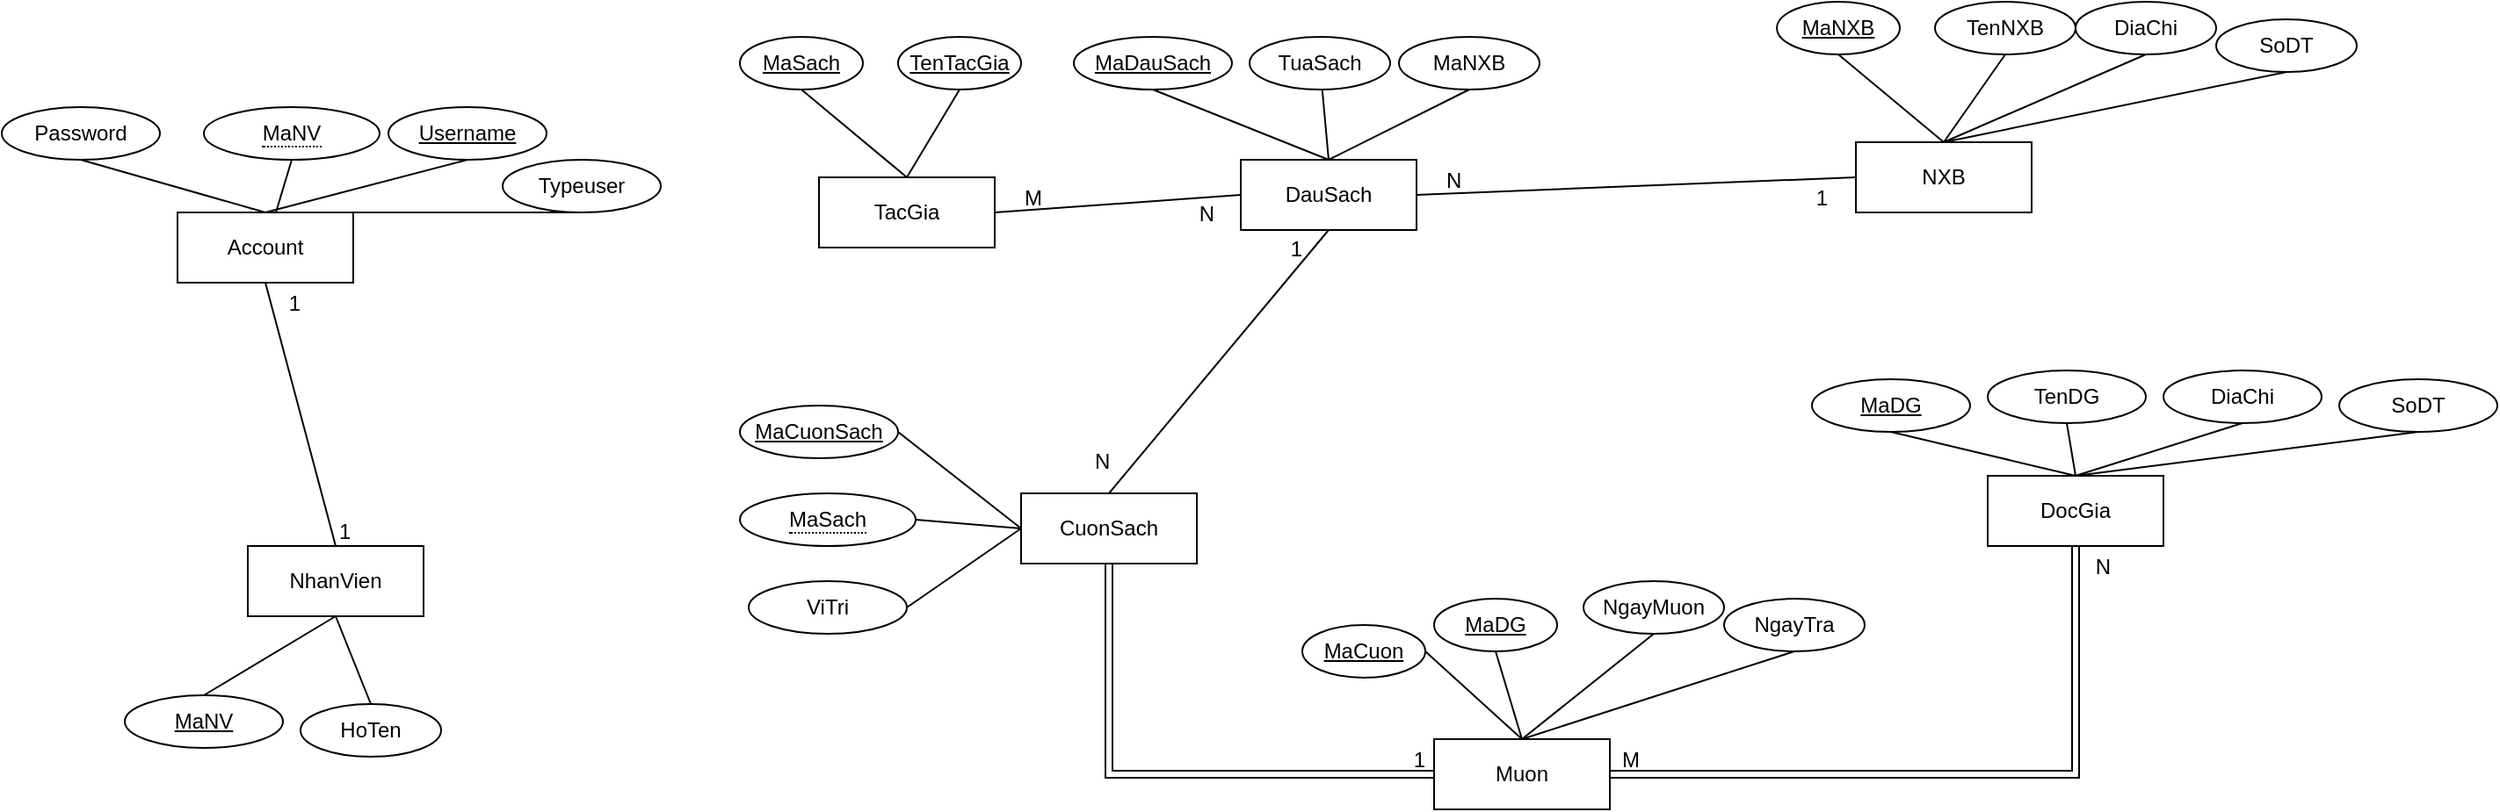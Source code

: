<mxfile version="15.8.4" type="device"><diagram id="R2lEEEUBdFMjLlhIrx00" name="Page-1"><mxGraphModel dx="1736" dy="1090" grid="1" gridSize="10" guides="1" tooltips="1" connect="1" arrows="1" fold="1" page="1" pageScale="1" pageWidth="2000" pageHeight="1100" math="0" shadow="0" extFonts="Permanent Marker^https://fonts.googleapis.com/css?family=Permanent+Marker"><root><mxCell id="0"/><mxCell id="1" parent="0"/><mxCell id="1JkOjw4hmD1JOXd4bB0--2" value="DauSach" style="whiteSpace=wrap;html=1;align=center;" vertex="1" parent="1"><mxGeometry x="865" y="150" width="100" height="40" as="geometry"/></mxCell><mxCell id="1JkOjw4hmD1JOXd4bB0--3" value="MaDauSach" style="ellipse;whiteSpace=wrap;html=1;align=center;fontStyle=4;" vertex="1" parent="1"><mxGeometry x="770" y="80" width="90" height="30" as="geometry"/></mxCell><mxCell id="1JkOjw4hmD1JOXd4bB0--4" value="" style="endArrow=none;html=1;rounded=0;entryX=0.5;entryY=1;entryDx=0;entryDy=0;exitX=0.5;exitY=0;exitDx=0;exitDy=0;" edge="1" parent="1" source="1JkOjw4hmD1JOXd4bB0--2" target="1JkOjw4hmD1JOXd4bB0--3"><mxGeometry relative="1" as="geometry"><mxPoint x="870" y="170" as="sourcePoint"/><mxPoint x="1030" y="170" as="targetPoint"/></mxGeometry></mxCell><mxCell id="1JkOjw4hmD1JOXd4bB0--5" value="TuaSach" style="ellipse;whiteSpace=wrap;html=1;align=center;" vertex="1" parent="1"><mxGeometry x="870" y="80" width="80" height="30" as="geometry"/></mxCell><mxCell id="1JkOjw4hmD1JOXd4bB0--8" value="" style="endArrow=none;html=1;rounded=0;exitX=0.5;exitY=0;exitDx=0;exitDy=0;" edge="1" parent="1" source="1JkOjw4hmD1JOXd4bB0--2" target="1JkOjw4hmD1JOXd4bB0--5"><mxGeometry relative="1" as="geometry"><mxPoint x="920" y="160" as="sourcePoint"/><mxPoint x="1030" y="170" as="targetPoint"/></mxGeometry></mxCell><mxCell id="1JkOjw4hmD1JOXd4bB0--9" value="MaNXB" style="ellipse;whiteSpace=wrap;html=1;align=center;" vertex="1" parent="1"><mxGeometry x="955" y="80" width="80" height="30" as="geometry"/></mxCell><mxCell id="1JkOjw4hmD1JOXd4bB0--12" value="" style="endArrow=none;html=1;rounded=0;entryX=0.5;entryY=1;entryDx=0;entryDy=0;exitX=0.5;exitY=0;exitDx=0;exitDy=0;" edge="1" parent="1" source="1JkOjw4hmD1JOXd4bB0--2" target="1JkOjw4hmD1JOXd4bB0--9"><mxGeometry relative="1" as="geometry"><mxPoint x="930" y="140" as="sourcePoint"/><mxPoint x="1080" y="160" as="targetPoint"/></mxGeometry></mxCell><mxCell id="1JkOjw4hmD1JOXd4bB0--14" value="NXB" style="whiteSpace=wrap;html=1;align=center;" vertex="1" parent="1"><mxGeometry x="1215" y="140" width="100" height="40" as="geometry"/></mxCell><mxCell id="1JkOjw4hmD1JOXd4bB0--15" value="TenNXB" style="ellipse;whiteSpace=wrap;html=1;align=center;" vertex="1" parent="1"><mxGeometry x="1260" y="60" width="80" height="30" as="geometry"/></mxCell><mxCell id="1JkOjw4hmD1JOXd4bB0--16" value="MaNXB" style="ellipse;whiteSpace=wrap;html=1;align=center;fontStyle=4;" vertex="1" parent="1"><mxGeometry x="1170" y="60" width="70" height="30" as="geometry"/></mxCell><mxCell id="1JkOjw4hmD1JOXd4bB0--17" value="DiaChi" style="ellipse;whiteSpace=wrap;html=1;align=center;" vertex="1" parent="1"><mxGeometry x="1340" y="60" width="80" height="30" as="geometry"/></mxCell><mxCell id="1JkOjw4hmD1JOXd4bB0--18" value="SoDT" style="ellipse;whiteSpace=wrap;html=1;align=center;" vertex="1" parent="1"><mxGeometry x="1420" y="70" width="80" height="30" as="geometry"/></mxCell><mxCell id="1JkOjw4hmD1JOXd4bB0--19" value="" style="endArrow=none;html=1;rounded=0;exitX=0.5;exitY=0;exitDx=0;exitDy=0;entryX=0.5;entryY=1;entryDx=0;entryDy=0;" edge="1" parent="1" source="1JkOjw4hmD1JOXd4bB0--14" target="1JkOjw4hmD1JOXd4bB0--16"><mxGeometry relative="1" as="geometry"><mxPoint x="1120" y="90" as="sourcePoint"/><mxPoint x="1280" y="90" as="targetPoint"/></mxGeometry></mxCell><mxCell id="1JkOjw4hmD1JOXd4bB0--20" value="" style="endArrow=none;html=1;rounded=0;exitX=0.5;exitY=0;exitDx=0;exitDy=0;entryX=0.5;entryY=1;entryDx=0;entryDy=0;" edge="1" parent="1" source="1JkOjw4hmD1JOXd4bB0--14" target="1JkOjw4hmD1JOXd4bB0--15"><mxGeometry relative="1" as="geometry"><mxPoint x="1275" y="150" as="sourcePoint"/><mxPoint x="1215" y="100" as="targetPoint"/></mxGeometry></mxCell><mxCell id="1JkOjw4hmD1JOXd4bB0--21" value="" style="endArrow=none;html=1;rounded=0;exitX=0.5;exitY=0;exitDx=0;exitDy=0;entryX=0.5;entryY=1;entryDx=0;entryDy=0;" edge="1" parent="1" source="1JkOjw4hmD1JOXd4bB0--14" target="1JkOjw4hmD1JOXd4bB0--17"><mxGeometry relative="1" as="geometry"><mxPoint x="1285" y="160" as="sourcePoint"/><mxPoint x="1225" y="110" as="targetPoint"/></mxGeometry></mxCell><mxCell id="1JkOjw4hmD1JOXd4bB0--22" value="" style="endArrow=none;html=1;rounded=0;exitX=0.5;exitY=0;exitDx=0;exitDy=0;entryX=0.5;entryY=1;entryDx=0;entryDy=0;" edge="1" parent="1" source="1JkOjw4hmD1JOXd4bB0--14" target="1JkOjw4hmD1JOXd4bB0--18"><mxGeometry relative="1" as="geometry"><mxPoint x="1295" y="170" as="sourcePoint"/><mxPoint x="1235" y="120" as="targetPoint"/></mxGeometry></mxCell><mxCell id="1JkOjw4hmD1JOXd4bB0--23" value="CuonSach" style="whiteSpace=wrap;html=1;align=center;" vertex="1" parent="1"><mxGeometry x="740" y="340" width="100" height="40" as="geometry"/></mxCell><mxCell id="1JkOjw4hmD1JOXd4bB0--24" value="&lt;u&gt;MaCuonSach&lt;/u&gt;" style="ellipse;whiteSpace=wrap;html=1;align=center;" vertex="1" parent="1"><mxGeometry x="580" y="290" width="90" height="30" as="geometry"/></mxCell><mxCell id="1JkOjw4hmD1JOXd4bB0--25" value="ViTri" style="ellipse;whiteSpace=wrap;html=1;align=center;" vertex="1" parent="1"><mxGeometry x="585" y="390" width="90" height="30" as="geometry"/></mxCell><mxCell id="1JkOjw4hmD1JOXd4bB0--26" value="&lt;span style=&quot;border-bottom: 1px dotted&quot;&gt;MaSach&lt;/span&gt;" style="ellipse;whiteSpace=wrap;html=1;align=center;" vertex="1" parent="1"><mxGeometry x="580" y="340" width="100" height="30" as="geometry"/></mxCell><mxCell id="1JkOjw4hmD1JOXd4bB0--27" value="" style="endArrow=none;html=1;rounded=0;exitX=1;exitY=0.5;exitDx=0;exitDy=0;entryX=0;entryY=0.5;entryDx=0;entryDy=0;" edge="1" parent="1" source="1JkOjw4hmD1JOXd4bB0--24" target="1JkOjw4hmD1JOXd4bB0--23"><mxGeometry relative="1" as="geometry"><mxPoint x="700" y="310" as="sourcePoint"/><mxPoint x="750" y="360" as="targetPoint"/></mxGeometry></mxCell><mxCell id="1JkOjw4hmD1JOXd4bB0--28" value="" style="endArrow=none;html=1;rounded=0;exitX=1;exitY=0.5;exitDx=0;exitDy=0;entryX=0;entryY=0.5;entryDx=0;entryDy=0;" edge="1" parent="1" source="1JkOjw4hmD1JOXd4bB0--26" target="1JkOjw4hmD1JOXd4bB0--23"><mxGeometry relative="1" as="geometry"><mxPoint x="705" y="320" as="sourcePoint"/><mxPoint x="750" y="360" as="targetPoint"/></mxGeometry></mxCell><mxCell id="1JkOjw4hmD1JOXd4bB0--29" value="" style="endArrow=none;html=1;rounded=0;entryX=0;entryY=0.5;entryDx=0;entryDy=0;exitX=1;exitY=0.5;exitDx=0;exitDy=0;" edge="1" parent="1" source="1JkOjw4hmD1JOXd4bB0--25" target="1JkOjw4hmD1JOXd4bB0--23"><mxGeometry relative="1" as="geometry"><mxPoint x="715" y="330" as="sourcePoint"/><mxPoint x="820" y="360" as="targetPoint"/></mxGeometry></mxCell><mxCell id="1JkOjw4hmD1JOXd4bB0--30" value="NhanVien" style="whiteSpace=wrap;html=1;align=center;" vertex="1" parent="1"><mxGeometry x="300" y="370" width="100" height="40" as="geometry"/></mxCell><mxCell id="1JkOjw4hmD1JOXd4bB0--31" value="MaNV" style="ellipse;whiteSpace=wrap;html=1;align=center;fontStyle=4;" vertex="1" parent="1"><mxGeometry x="230" y="455" width="90" height="30" as="geometry"/></mxCell><mxCell id="1JkOjw4hmD1JOXd4bB0--32" value="HoTen" style="ellipse;whiteSpace=wrap;html=1;align=center;" vertex="1" parent="1"><mxGeometry x="330" y="460" width="80" height="30" as="geometry"/></mxCell><mxCell id="1JkOjw4hmD1JOXd4bB0--34" value="" style="endArrow=none;html=1;rounded=0;entryX=0.5;entryY=1;entryDx=0;entryDy=0;exitX=0.5;exitY=0;exitDx=0;exitDy=0;" edge="1" parent="1" source="1JkOjw4hmD1JOXd4bB0--31" target="1JkOjw4hmD1JOXd4bB0--30"><mxGeometry relative="1" as="geometry"><mxPoint x="260" y="410" as="sourcePoint"/><mxPoint x="410" y="340" as="targetPoint"/></mxGeometry></mxCell><mxCell id="1JkOjw4hmD1JOXd4bB0--35" value="" style="endArrow=none;html=1;rounded=0;exitX=0.5;exitY=0;exitDx=0;exitDy=0;" edge="1" parent="1" source="1JkOjw4hmD1JOXd4bB0--32"><mxGeometry relative="1" as="geometry"><mxPoint x="265" y="350" as="sourcePoint"/><mxPoint x="350" y="410" as="targetPoint"/></mxGeometry></mxCell><mxCell id="1JkOjw4hmD1JOXd4bB0--36" value="Account" style="whiteSpace=wrap;html=1;align=center;" vertex="1" parent="1"><mxGeometry x="260" y="180" width="100" height="40" as="geometry"/></mxCell><mxCell id="1JkOjw4hmD1JOXd4bB0--37" value="Password" style="ellipse;whiteSpace=wrap;html=1;align=center;" vertex="1" parent="1"><mxGeometry x="160" y="120" width="90" height="30" as="geometry"/></mxCell><mxCell id="1JkOjw4hmD1JOXd4bB0--38" value="&lt;u&gt;Username&lt;/u&gt;" style="ellipse;whiteSpace=wrap;html=1;align=center;" vertex="1" parent="1"><mxGeometry x="380" y="120" width="90" height="30" as="geometry"/></mxCell><mxCell id="1JkOjw4hmD1JOXd4bB0--40" value="" style="endArrow=none;html=1;rounded=0;entryX=0.5;entryY=0;entryDx=0;entryDy=0;exitX=0.5;exitY=1;exitDx=0;exitDy=0;" edge="1" parent="1" source="1JkOjw4hmD1JOXd4bB0--37" target="1JkOjw4hmD1JOXd4bB0--36"><mxGeometry relative="1" as="geometry"><mxPoint x="210" y="150" as="sourcePoint"/><mxPoint x="370" y="150" as="targetPoint"/></mxGeometry></mxCell><mxCell id="1JkOjw4hmD1JOXd4bB0--42" value="" style="endArrow=none;html=1;rounded=0;entryX=0.5;entryY=0;entryDx=0;entryDy=0;exitX=0.5;exitY=1;exitDx=0;exitDy=0;" edge="1" parent="1" source="1JkOjw4hmD1JOXd4bB0--38" target="1JkOjw4hmD1JOXd4bB0--36"><mxGeometry relative="1" as="geometry"><mxPoint x="225" y="170" as="sourcePoint"/><mxPoint x="330" y="200" as="targetPoint"/></mxGeometry></mxCell><mxCell id="1JkOjw4hmD1JOXd4bB0--43" value="&lt;span style=&quot;border-bottom: 1px dotted&quot;&gt;MaNV&lt;/span&gt;" style="ellipse;whiteSpace=wrap;html=1;align=center;" vertex="1" parent="1"><mxGeometry x="275" y="120" width="100" height="30" as="geometry"/></mxCell><mxCell id="1JkOjw4hmD1JOXd4bB0--44" value="Typeuser" style="ellipse;whiteSpace=wrap;html=1;align=center;" vertex="1" parent="1"><mxGeometry x="445" y="150" width="90" height="30" as="geometry"/></mxCell><mxCell id="1JkOjw4hmD1JOXd4bB0--45" value="" style="endArrow=none;html=1;rounded=0;exitX=0.5;exitY=1;exitDx=0;exitDy=0;" edge="1" parent="1" source="1JkOjw4hmD1JOXd4bB0--44"><mxGeometry relative="1" as="geometry"><mxPoint x="435" y="160" as="sourcePoint"/><mxPoint x="310" y="180" as="targetPoint"/></mxGeometry></mxCell><mxCell id="1JkOjw4hmD1JOXd4bB0--46" value="" style="endArrow=none;html=1;rounded=0;exitX=0.5;exitY=1;exitDx=0;exitDy=0;" edge="1" parent="1" source="1JkOjw4hmD1JOXd4bB0--43" target="1JkOjw4hmD1JOXd4bB0--36"><mxGeometry relative="1" as="geometry"><mxPoint x="445" y="170" as="sourcePoint"/><mxPoint x="330" y="200" as="targetPoint"/></mxGeometry></mxCell><mxCell id="1JkOjw4hmD1JOXd4bB0--47" value="DocGia" style="whiteSpace=wrap;html=1;align=center;" vertex="1" parent="1"><mxGeometry x="1290" y="330" width="100" height="40" as="geometry"/></mxCell><mxCell id="1JkOjw4hmD1JOXd4bB0--48" value="&lt;u&gt;MaDG&lt;/u&gt;" style="ellipse;whiteSpace=wrap;html=1;align=center;" vertex="1" parent="1"><mxGeometry x="1190" y="275" width="90" height="30" as="geometry"/></mxCell><mxCell id="1JkOjw4hmD1JOXd4bB0--49" value="DiaChi" style="ellipse;whiteSpace=wrap;html=1;align=center;" vertex="1" parent="1"><mxGeometry x="1390" y="270" width="90" height="30" as="geometry"/></mxCell><mxCell id="1JkOjw4hmD1JOXd4bB0--51" value="" style="endArrow=none;html=1;rounded=0;entryX=0.5;entryY=0;entryDx=0;entryDy=0;exitX=0.5;exitY=1;exitDx=0;exitDy=0;" edge="1" parent="1" source="1JkOjw4hmD1JOXd4bB0--48" target="1JkOjw4hmD1JOXd4bB0--47"><mxGeometry relative="1" as="geometry"><mxPoint x="1240" y="305" as="sourcePoint"/><mxPoint x="1400" y="305" as="targetPoint"/></mxGeometry></mxCell><mxCell id="1JkOjw4hmD1JOXd4bB0--52" value="" style="endArrow=none;html=1;rounded=0;exitX=0.5;exitY=1;exitDx=0;exitDy=0;entryX=0.5;entryY=0;entryDx=0;entryDy=0;" edge="1" parent="1" source="1JkOjw4hmD1JOXd4bB0--54" target="1JkOjw4hmD1JOXd4bB0--47"><mxGeometry relative="1" as="geometry"><mxPoint x="1340" y="300" as="sourcePoint"/><mxPoint x="1340" y="335" as="targetPoint"/></mxGeometry></mxCell><mxCell id="1JkOjw4hmD1JOXd4bB0--53" value="" style="endArrow=none;html=1;rounded=0;entryX=0.5;entryY=0;entryDx=0;entryDy=0;exitX=0.5;exitY=1;exitDx=0;exitDy=0;" edge="1" parent="1" source="1JkOjw4hmD1JOXd4bB0--49" target="1JkOjw4hmD1JOXd4bB0--47"><mxGeometry relative="1" as="geometry"><mxPoint x="1255" y="325" as="sourcePoint"/><mxPoint x="1360" y="355" as="targetPoint"/></mxGeometry></mxCell><mxCell id="1JkOjw4hmD1JOXd4bB0--54" value="TenDG" style="ellipse;whiteSpace=wrap;html=1;align=center;" vertex="1" parent="1"><mxGeometry x="1290" y="270" width="90" height="30" as="geometry"/></mxCell><mxCell id="1JkOjw4hmD1JOXd4bB0--56" value="SoDT" style="ellipse;whiteSpace=wrap;html=1;align=center;" vertex="1" parent="1"><mxGeometry x="1490" y="275" width="90" height="30" as="geometry"/></mxCell><mxCell id="1JkOjw4hmD1JOXd4bB0--57" value="" style="endArrow=none;html=1;rounded=0;entryX=0.5;entryY=0;entryDx=0;entryDy=0;exitX=0.5;exitY=1;exitDx=0;exitDy=0;" edge="1" parent="1" source="1JkOjw4hmD1JOXd4bB0--56" target="1JkOjw4hmD1JOXd4bB0--47"><mxGeometry relative="1" as="geometry"><mxPoint x="1445" y="310" as="sourcePoint"/><mxPoint x="1350" y="345" as="targetPoint"/></mxGeometry></mxCell><mxCell id="1JkOjw4hmD1JOXd4bB0--58" value="Muon" style="whiteSpace=wrap;html=1;align=center;" vertex="1" parent="1"><mxGeometry x="975" y="480" width="100" height="40" as="geometry"/></mxCell><mxCell id="1JkOjw4hmD1JOXd4bB0--59" value="&lt;u&gt;MaDG&lt;/u&gt;" style="ellipse;whiteSpace=wrap;html=1;align=center;" vertex="1" parent="1"><mxGeometry x="975" y="400" width="70" height="30" as="geometry"/></mxCell><mxCell id="1JkOjw4hmD1JOXd4bB0--60" value="MaCuon" style="ellipse;whiteSpace=wrap;html=1;align=center;fontStyle=4;" vertex="1" parent="1"><mxGeometry x="900" y="415" width="70" height="30" as="geometry"/></mxCell><mxCell id="1JkOjw4hmD1JOXd4bB0--61" value="NgayMuon" style="ellipse;whiteSpace=wrap;html=1;align=center;" vertex="1" parent="1"><mxGeometry x="1060" y="390" width="80" height="30" as="geometry"/></mxCell><mxCell id="1JkOjw4hmD1JOXd4bB0--62" value="NgayTra" style="ellipse;whiteSpace=wrap;html=1;align=center;" vertex="1" parent="1"><mxGeometry x="1140" y="400" width="80" height="30" as="geometry"/></mxCell><mxCell id="1JkOjw4hmD1JOXd4bB0--63" value="" style="endArrow=none;html=1;rounded=0;exitX=0.5;exitY=0;exitDx=0;exitDy=0;entryX=1;entryY=0.5;entryDx=0;entryDy=0;" edge="1" parent="1" source="1JkOjw4hmD1JOXd4bB0--58" target="1JkOjw4hmD1JOXd4bB0--60"><mxGeometry relative="1" as="geometry"><mxPoint x="880" y="430" as="sourcePoint"/><mxPoint x="965" y="430" as="targetPoint"/></mxGeometry></mxCell><mxCell id="1JkOjw4hmD1JOXd4bB0--64" value="" style="endArrow=none;html=1;rounded=0;exitX=0.5;exitY=0;exitDx=0;exitDy=0;entryX=0.5;entryY=1;entryDx=0;entryDy=0;" edge="1" parent="1" source="1JkOjw4hmD1JOXd4bB0--58" target="1JkOjw4hmD1JOXd4bB0--59"><mxGeometry relative="1" as="geometry"><mxPoint x="1035" y="490" as="sourcePoint"/><mxPoint x="975" y="440" as="targetPoint"/></mxGeometry></mxCell><mxCell id="1JkOjw4hmD1JOXd4bB0--65" value="" style="endArrow=none;html=1;rounded=0;exitX=0.5;exitY=0;exitDx=0;exitDy=0;entryX=0.5;entryY=1;entryDx=0;entryDy=0;" edge="1" parent="1" source="1JkOjw4hmD1JOXd4bB0--58" target="1JkOjw4hmD1JOXd4bB0--61"><mxGeometry relative="1" as="geometry"><mxPoint x="1045" y="500" as="sourcePoint"/><mxPoint x="985" y="450" as="targetPoint"/></mxGeometry></mxCell><mxCell id="1JkOjw4hmD1JOXd4bB0--66" value="" style="endArrow=none;html=1;rounded=0;exitX=0.5;exitY=0;exitDx=0;exitDy=0;entryX=0.5;entryY=1;entryDx=0;entryDy=0;" edge="1" parent="1" source="1JkOjw4hmD1JOXd4bB0--58" target="1JkOjw4hmD1JOXd4bB0--62"><mxGeometry relative="1" as="geometry"><mxPoint x="1055" y="510" as="sourcePoint"/><mxPoint x="995" y="460" as="targetPoint"/></mxGeometry></mxCell><mxCell id="1JkOjw4hmD1JOXd4bB0--68" value="TacGia" style="whiteSpace=wrap;html=1;align=center;" vertex="1" parent="1"><mxGeometry x="625" y="160" width="100" height="40" as="geometry"/></mxCell><mxCell id="1JkOjw4hmD1JOXd4bB0--69" value="&lt;u&gt;TenTacGia&lt;/u&gt;" style="ellipse;whiteSpace=wrap;html=1;align=center;" vertex="1" parent="1"><mxGeometry x="670" y="80" width="70" height="30" as="geometry"/></mxCell><mxCell id="1JkOjw4hmD1JOXd4bB0--70" value="MaSach" style="ellipse;whiteSpace=wrap;html=1;align=center;fontStyle=4;" vertex="1" parent="1"><mxGeometry x="580" y="80" width="70" height="30" as="geometry"/></mxCell><mxCell id="1JkOjw4hmD1JOXd4bB0--73" value="" style="endArrow=none;html=1;rounded=0;exitX=0.5;exitY=0;exitDx=0;exitDy=0;entryX=0.5;entryY=1;entryDx=0;entryDy=0;" edge="1" parent="1" source="1JkOjw4hmD1JOXd4bB0--68" target="1JkOjw4hmD1JOXd4bB0--70"><mxGeometry relative="1" as="geometry"><mxPoint x="530" y="110" as="sourcePoint"/><mxPoint x="690" y="110" as="targetPoint"/></mxGeometry></mxCell><mxCell id="1JkOjw4hmD1JOXd4bB0--74" value="" style="endArrow=none;html=1;rounded=0;exitX=0.5;exitY=0;exitDx=0;exitDy=0;entryX=0.5;entryY=1;entryDx=0;entryDy=0;" edge="1" parent="1" source="1JkOjw4hmD1JOXd4bB0--68" target="1JkOjw4hmD1JOXd4bB0--69"><mxGeometry relative="1" as="geometry"><mxPoint x="685" y="170" as="sourcePoint"/><mxPoint x="625" y="120" as="targetPoint"/></mxGeometry></mxCell><mxCell id="1JkOjw4hmD1JOXd4bB0--80" value="" style="endArrow=none;html=1;rounded=0;entryX=0.5;entryY=1;entryDx=0;entryDy=0;exitX=0.5;exitY=0;exitDx=0;exitDy=0;" edge="1" parent="1" source="1JkOjw4hmD1JOXd4bB0--30" target="1JkOjw4hmD1JOXd4bB0--36"><mxGeometry relative="1" as="geometry"><mxPoint x="340" y="370" as="sourcePoint"/><mxPoint x="500" y="380" as="targetPoint"/></mxGeometry></mxCell><mxCell id="1JkOjw4hmD1JOXd4bB0--81" value="1" style="resizable=0;html=1;align=left;verticalAlign=bottom;" connectable="0" vertex="1" parent="1JkOjw4hmD1JOXd4bB0--80"><mxGeometry x="-1" relative="1" as="geometry"/></mxCell><mxCell id="1JkOjw4hmD1JOXd4bB0--82" value="1" style="resizable=0;html=1;align=right;verticalAlign=bottom;" connectable="0" vertex="1" parent="1JkOjw4hmD1JOXd4bB0--80"><mxGeometry x="1" relative="1" as="geometry"><mxPoint x="20" y="20" as="offset"/></mxGeometry></mxCell><mxCell id="1JkOjw4hmD1JOXd4bB0--101" value="" style="endArrow=none;html=1;rounded=0;exitX=0.5;exitY=0;exitDx=0;exitDy=0;" edge="1" parent="1" source="1JkOjw4hmD1JOXd4bB0--23"><mxGeometry relative="1" as="geometry"><mxPoint x="740" y="220" as="sourcePoint"/><mxPoint x="915" y="190" as="targetPoint"/></mxGeometry></mxCell><mxCell id="1JkOjw4hmD1JOXd4bB0--102" value="N" style="resizable=0;html=1;align=left;verticalAlign=bottom;" connectable="0" vertex="1" parent="1JkOjw4hmD1JOXd4bB0--101"><mxGeometry x="-1" relative="1" as="geometry"><mxPoint x="-10" y="-10" as="offset"/></mxGeometry></mxCell><mxCell id="1JkOjw4hmD1JOXd4bB0--103" value="1" style="resizable=0;html=1;align=right;verticalAlign=bottom;" connectable="0" vertex="1" parent="1JkOjw4hmD1JOXd4bB0--101"><mxGeometry x="1" relative="1" as="geometry"><mxPoint x="-15" y="20" as="offset"/></mxGeometry></mxCell><mxCell id="1JkOjw4hmD1JOXd4bB0--104" value="" style="endArrow=none;html=1;rounded=0;exitX=1;exitY=0.5;exitDx=0;exitDy=0;entryX=0;entryY=0.5;entryDx=0;entryDy=0;" edge="1" parent="1" source="1JkOjw4hmD1JOXd4bB0--68" target="1JkOjw4hmD1JOXd4bB0--2"><mxGeometry relative="1" as="geometry"><mxPoint x="715" y="295" as="sourcePoint"/><mxPoint x="840.0" y="135" as="targetPoint"/></mxGeometry></mxCell><mxCell id="1JkOjw4hmD1JOXd4bB0--105" value="M" style="resizable=0;html=1;align=left;verticalAlign=bottom;" connectable="0" vertex="1" parent="1JkOjw4hmD1JOXd4bB0--104"><mxGeometry x="-1" relative="1" as="geometry"><mxPoint x="15" as="offset"/></mxGeometry></mxCell><mxCell id="1JkOjw4hmD1JOXd4bB0--106" value="N" style="resizable=0;html=1;align=right;verticalAlign=bottom;" connectable="0" vertex="1" parent="1JkOjw4hmD1JOXd4bB0--104"><mxGeometry x="1" relative="1" as="geometry"><mxPoint x="-15" y="20" as="offset"/></mxGeometry></mxCell><mxCell id="1JkOjw4hmD1JOXd4bB0--107" value="" style="endArrow=none;html=1;rounded=0;entryX=0;entryY=0.5;entryDx=0;entryDy=0;exitX=1;exitY=0.5;exitDx=0;exitDy=0;" edge="1" parent="1" source="1JkOjw4hmD1JOXd4bB0--2" target="1JkOjw4hmD1JOXd4bB0--14"><mxGeometry relative="1" as="geometry"><mxPoint x="990" y="190" as="sourcePoint"/><mxPoint x="1105.0" y="160" as="targetPoint"/></mxGeometry></mxCell><mxCell id="1JkOjw4hmD1JOXd4bB0--108" value="N" style="resizable=0;html=1;align=left;verticalAlign=bottom;" connectable="0" vertex="1" parent="1JkOjw4hmD1JOXd4bB0--107"><mxGeometry x="-1" relative="1" as="geometry"><mxPoint x="15" as="offset"/></mxGeometry></mxCell><mxCell id="1JkOjw4hmD1JOXd4bB0--109" value="1" style="resizable=0;html=1;align=right;verticalAlign=bottom;" connectable="0" vertex="1" parent="1JkOjw4hmD1JOXd4bB0--107"><mxGeometry x="1" relative="1" as="geometry"><mxPoint x="-15" y="20" as="offset"/></mxGeometry></mxCell><mxCell id="1JkOjw4hmD1JOXd4bB0--116" value="" style="shape=link;html=1;rounded=0;entryX=0;entryY=0.5;entryDx=0;entryDy=0;exitX=0.5;exitY=1;exitDx=0;exitDy=0;" edge="1" parent="1" source="1JkOjw4hmD1JOXd4bB0--23" target="1JkOjw4hmD1JOXd4bB0--58"><mxGeometry relative="1" as="geometry"><mxPoint x="920" y="450" as="sourcePoint"/><mxPoint x="1080" y="450" as="targetPoint"/><Array as="points"><mxPoint x="790" y="500"/></Array></mxGeometry></mxCell><mxCell id="1JkOjw4hmD1JOXd4bB0--117" value="1" style="resizable=0;html=1;align=right;verticalAlign=bottom;" connectable="0" vertex="1" parent="1JkOjw4hmD1JOXd4bB0--116"><mxGeometry x="1" relative="1" as="geometry"><mxPoint x="-5" as="offset"/></mxGeometry></mxCell><mxCell id="1JkOjw4hmD1JOXd4bB0--118" value="" style="shape=link;html=1;rounded=0;exitX=1;exitY=0.5;exitDx=0;exitDy=0;entryX=0.5;entryY=1;entryDx=0;entryDy=0;" edge="1" parent="1" source="1JkOjw4hmD1JOXd4bB0--58" target="1JkOjw4hmD1JOXd4bB0--47"><mxGeometry relative="1" as="geometry"><mxPoint x="1130" y="499.58" as="sourcePoint"/><mxPoint x="1290" y="499.58" as="targetPoint"/><Array as="points"><mxPoint x="1340" y="500"/></Array></mxGeometry></mxCell><mxCell id="1JkOjw4hmD1JOXd4bB0--119" value="M" style="resizable=0;html=1;align=left;verticalAlign=bottom;" connectable="0" vertex="1" parent="1JkOjw4hmD1JOXd4bB0--118"><mxGeometry x="-1" relative="1" as="geometry"><mxPoint x="5" as="offset"/></mxGeometry></mxCell><mxCell id="1JkOjw4hmD1JOXd4bB0--120" value="N" style="resizable=0;html=1;align=right;verticalAlign=bottom;" connectable="0" vertex="1" parent="1JkOjw4hmD1JOXd4bB0--118"><mxGeometry x="1" relative="1" as="geometry"><mxPoint x="20" y="20" as="offset"/></mxGeometry></mxCell></root></mxGraphModel></diagram></mxfile>